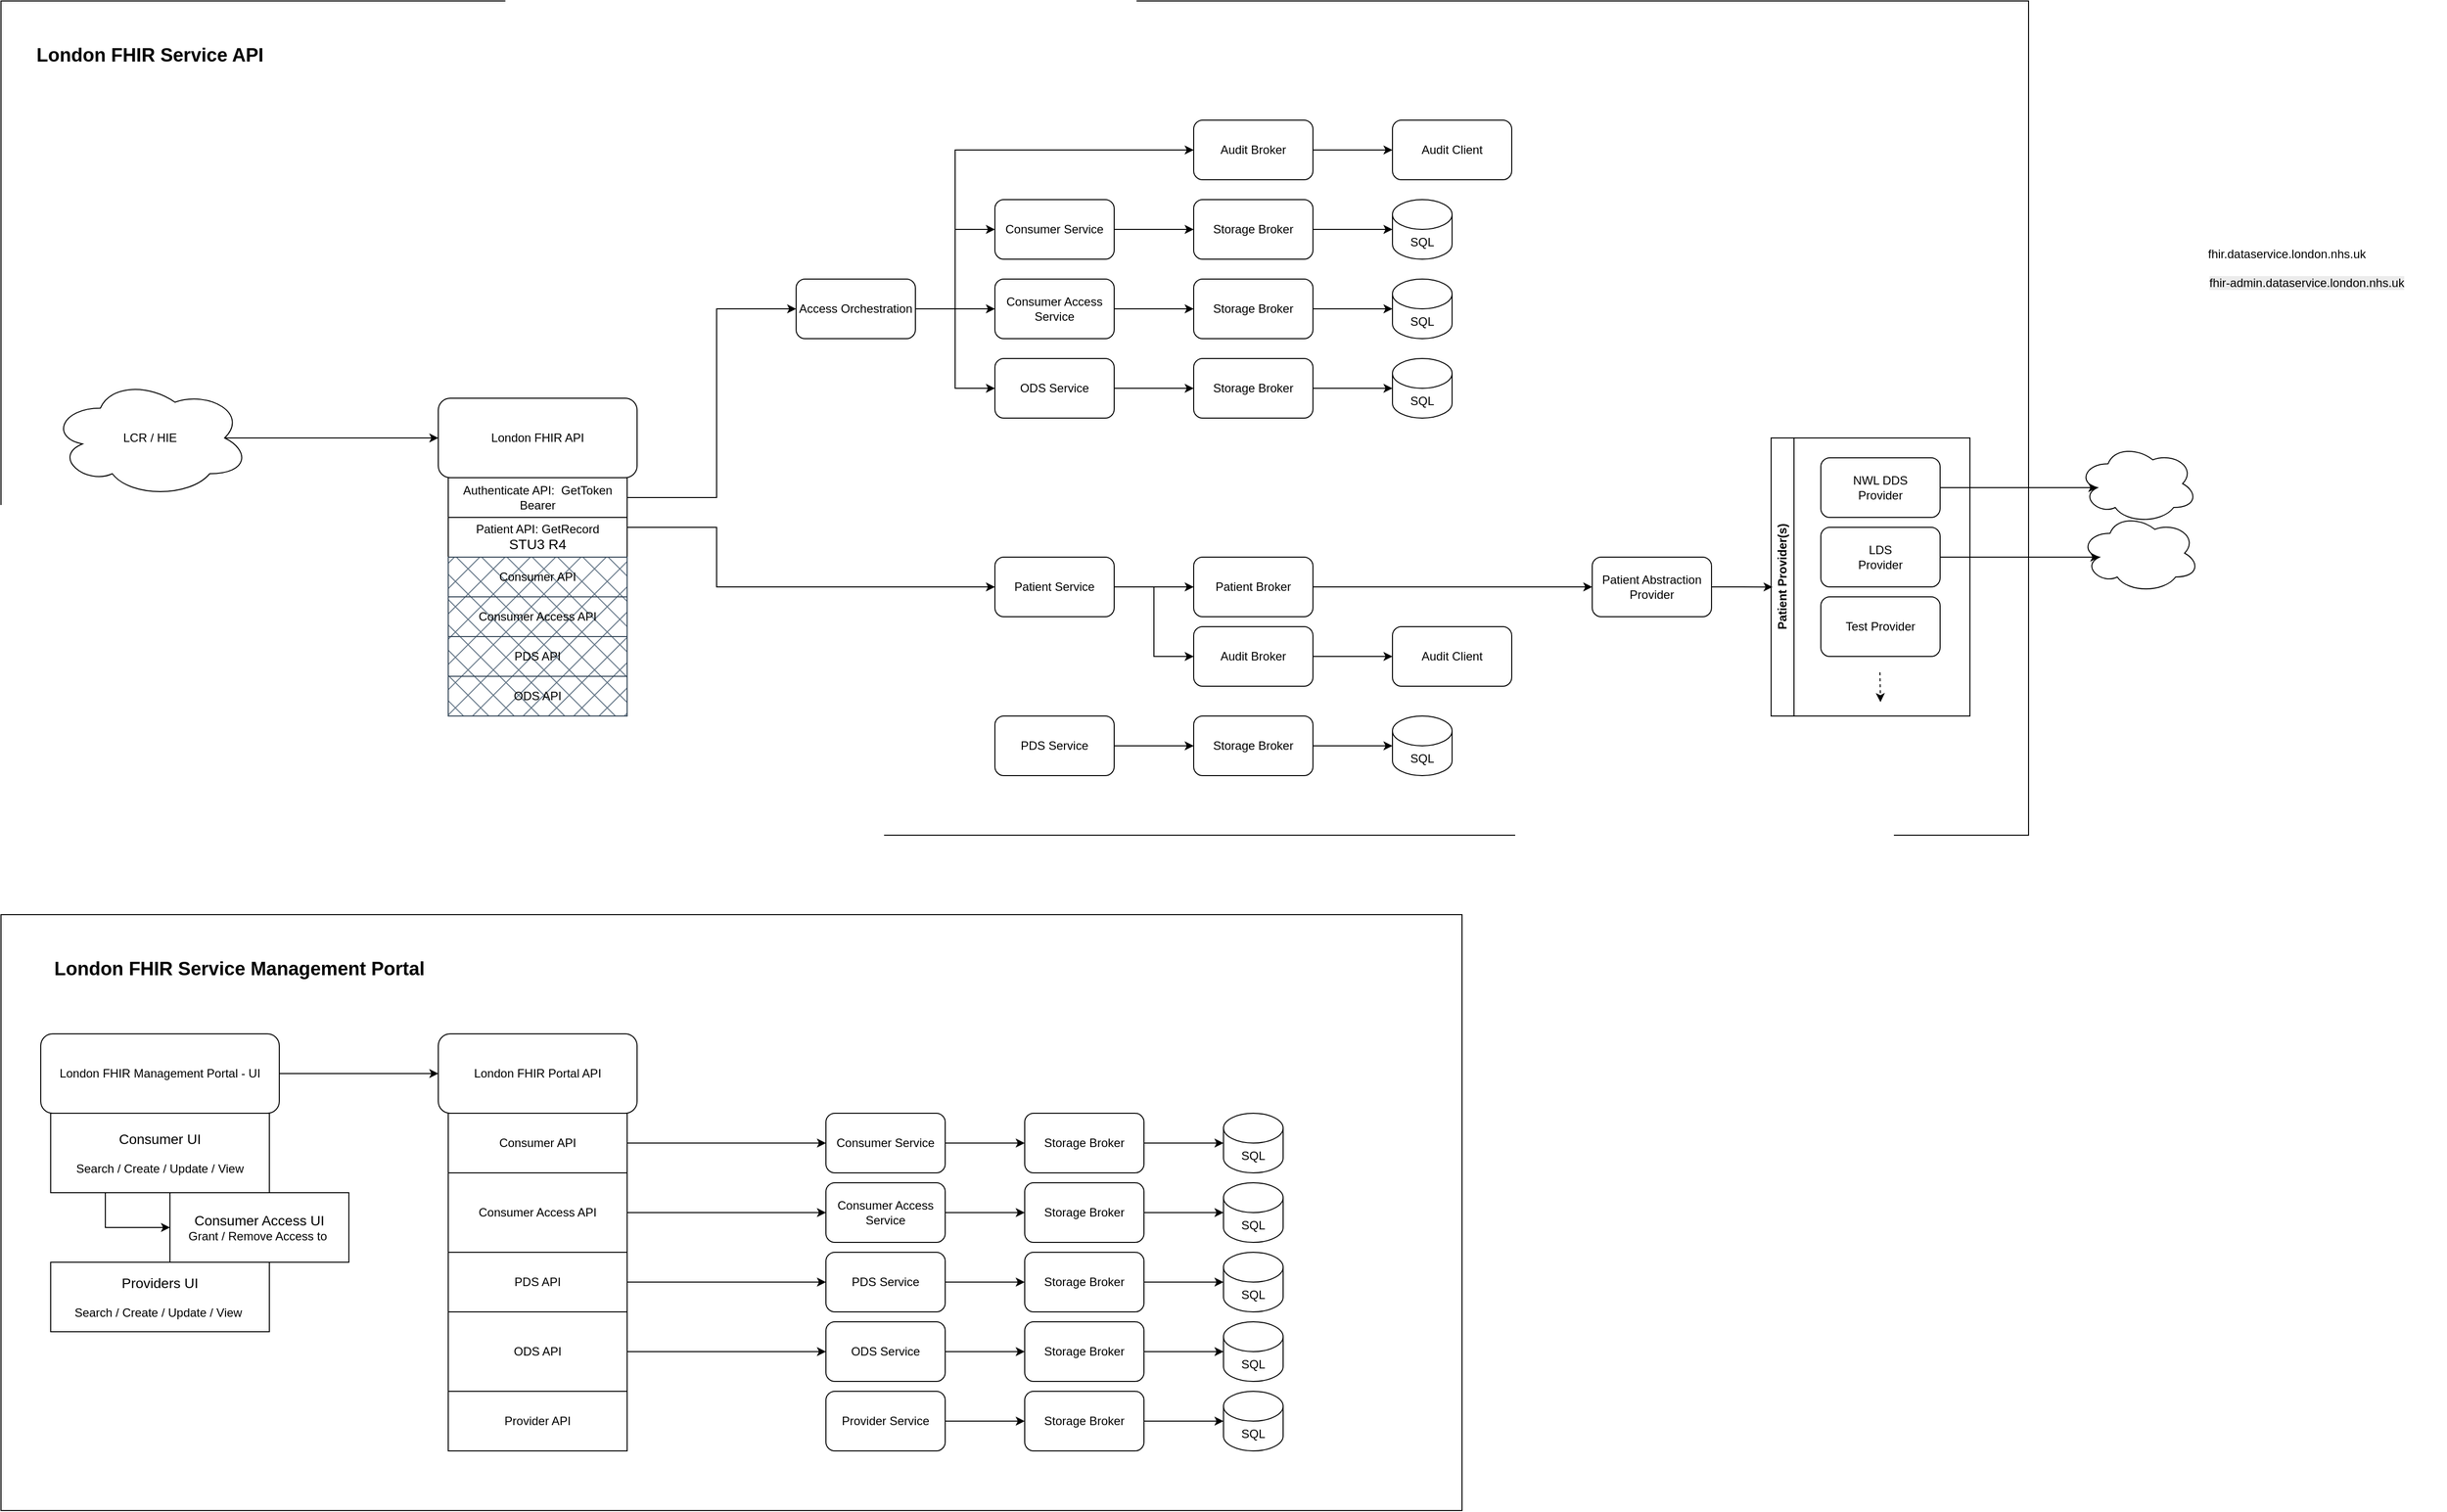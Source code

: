<mxfile version="28.1.2">
  <diagram name="Page-1" id="WCYQo4gT2lrLps27R9f-">
    <mxGraphModel dx="3434" dy="1477" grid="1" gridSize="10" guides="1" tooltips="1" connect="1" arrows="1" fold="1" page="0" pageScale="1" pageWidth="827" pageHeight="1169" math="0" shadow="0">
      <root>
        <mxCell id="0" />
        <mxCell id="1" parent="0" />
        <mxCell id="ykgUGJQhO0hQS91hMayB-154" value="" style="rounded=0;whiteSpace=wrap;html=1;" parent="1" vertex="1">
          <mxGeometry x="-600" y="720" width="1470" height="600" as="geometry" />
        </mxCell>
        <mxCell id="ykgUGJQhO0hQS91hMayB-73" value="" style="rounded=0;whiteSpace=wrap;html=1;" parent="1" vertex="1">
          <mxGeometry x="-600" y="-200" width="2040" height="840" as="geometry" />
        </mxCell>
        <mxCell id="ykgUGJQhO0hQS91hMayB-1" value="London FHIR API" style="rounded=1;whiteSpace=wrap;html=1;" parent="1" vertex="1">
          <mxGeometry x="-160" y="200" width="200" height="80" as="geometry" />
        </mxCell>
        <mxCell id="ykgUGJQhO0hQS91hMayB-39" style="edgeStyle=orthogonalEdgeStyle;rounded=0;orthogonalLoop=1;jettySize=auto;html=1;exitX=1;exitY=0.5;exitDx=0;exitDy=0;entryX=0;entryY=0.5;entryDx=0;entryDy=0;" parent="1" source="ykgUGJQhO0hQS91hMayB-2" target="ykgUGJQhO0hQS91hMayB-6" edge="1">
          <mxGeometry relative="1" as="geometry">
            <Array as="points">
              <mxPoint x="120" y="300" />
              <mxPoint x="120" y="110" />
            </Array>
          </mxGeometry>
        </mxCell>
        <mxCell id="ykgUGJQhO0hQS91hMayB-2" value="Authenticate API:&amp;nbsp; GetToken&lt;br&gt;Bearer" style="rounded=0;whiteSpace=wrap;html=1;" parent="1" vertex="1">
          <mxGeometry x="-150" y="280" width="180" height="40" as="geometry" />
        </mxCell>
        <mxCell id="ykgUGJQhO0hQS91hMayB-40" style="edgeStyle=orthogonalEdgeStyle;rounded=0;orthogonalLoop=1;jettySize=auto;html=1;exitX=1;exitY=0.5;exitDx=0;exitDy=0;entryX=0;entryY=0.5;entryDx=0;entryDy=0;" parent="1" source="ykgUGJQhO0hQS91hMayB-3" target="ykgUGJQhO0hQS91hMayB-38" edge="1">
          <mxGeometry relative="1" as="geometry">
            <Array as="points">
              <mxPoint x="120" y="330" />
              <mxPoint x="120" y="390" />
            </Array>
          </mxGeometry>
        </mxCell>
        <mxCell id="ykgUGJQhO0hQS91hMayB-3" value="Patient API: GetRecord&lt;br&gt;&lt;span style=&quot;text-wrap-mode: nowrap; background-color: rgb(255, 255, 255);&quot;&gt;&lt;font style=&quot;font-size: 14px;&quot;&gt;STU3 R4&lt;/font&gt;&lt;/span&gt;" style="rounded=0;whiteSpace=wrap;html=1;" parent="1" vertex="1">
          <mxGeometry x="-150" y="320" width="180" height="40" as="geometry" />
        </mxCell>
        <mxCell id="ykgUGJQhO0hQS91hMayB-11" style="edgeStyle=orthogonalEdgeStyle;rounded=0;orthogonalLoop=1;jettySize=auto;html=1;exitX=1;exitY=0.5;exitDx=0;exitDy=0;entryX=0;entryY=0.5;entryDx=0;entryDy=0;" parent="1" source="ykgUGJQhO0hQS91hMayB-4" target="ykgUGJQhO0hQS91hMayB-9" edge="1">
          <mxGeometry relative="1" as="geometry" />
        </mxCell>
        <mxCell id="ykgUGJQhO0hQS91hMayB-4" value="Consumer Service" style="rounded=1;whiteSpace=wrap;html=1;" parent="1" vertex="1">
          <mxGeometry x="400" width="120" height="60" as="geometry" />
        </mxCell>
        <mxCell id="ykgUGJQhO0hQS91hMayB-12" style="edgeStyle=orthogonalEdgeStyle;rounded=0;orthogonalLoop=1;jettySize=auto;html=1;exitX=1;exitY=0.5;exitDx=0;exitDy=0;entryX=0;entryY=0.5;entryDx=0;entryDy=0;" parent="1" source="ykgUGJQhO0hQS91hMayB-5" target="ykgUGJQhO0hQS91hMayB-10" edge="1">
          <mxGeometry relative="1" as="geometry" />
        </mxCell>
        <mxCell id="ykgUGJQhO0hQS91hMayB-5" value="Consumer Access Service" style="rounded=1;whiteSpace=wrap;html=1;" parent="1" vertex="1">
          <mxGeometry x="400" y="80" width="120" height="60" as="geometry" />
        </mxCell>
        <mxCell id="ykgUGJQhO0hQS91hMayB-7" style="edgeStyle=orthogonalEdgeStyle;rounded=0;orthogonalLoop=1;jettySize=auto;html=1;exitX=1;exitY=0.5;exitDx=0;exitDy=0;entryX=0;entryY=0.5;entryDx=0;entryDy=0;" parent="1" source="ykgUGJQhO0hQS91hMayB-6" target="ykgUGJQhO0hQS91hMayB-4" edge="1">
          <mxGeometry relative="1" as="geometry" />
        </mxCell>
        <mxCell id="ykgUGJQhO0hQS91hMayB-8" style="edgeStyle=orthogonalEdgeStyle;rounded=0;orthogonalLoop=1;jettySize=auto;html=1;exitX=1;exitY=0.5;exitDx=0;exitDy=0;entryX=0;entryY=0.5;entryDx=0;entryDy=0;" parent="1" source="ykgUGJQhO0hQS91hMayB-6" target="ykgUGJQhO0hQS91hMayB-5" edge="1">
          <mxGeometry relative="1" as="geometry" />
        </mxCell>
        <mxCell id="ykgUGJQhO0hQS91hMayB-37" style="edgeStyle=orthogonalEdgeStyle;rounded=0;orthogonalLoop=1;jettySize=auto;html=1;exitX=1;exitY=0.5;exitDx=0;exitDy=0;entryX=0;entryY=0.5;entryDx=0;entryDy=0;" parent="1" source="ykgUGJQhO0hQS91hMayB-6" target="ykgUGJQhO0hQS91hMayB-21" edge="1">
          <mxGeometry relative="1" as="geometry">
            <mxPoint x="400" y="190" as="targetPoint" />
          </mxGeometry>
        </mxCell>
        <mxCell id="ykgUGJQhO0hQS91hMayB-56" style="edgeStyle=orthogonalEdgeStyle;rounded=0;orthogonalLoop=1;jettySize=auto;html=1;exitX=1;exitY=0.5;exitDx=0;exitDy=0;entryX=0;entryY=0.5;entryDx=0;entryDy=0;" parent="1" source="ykgUGJQhO0hQS91hMayB-6" target="ykgUGJQhO0hQS91hMayB-53" edge="1">
          <mxGeometry relative="1" as="geometry">
            <Array as="points">
              <mxPoint x="360" y="110" />
              <mxPoint x="360" y="-50" />
            </Array>
          </mxGeometry>
        </mxCell>
        <mxCell id="ykgUGJQhO0hQS91hMayB-6" value="Access Orchestration" style="rounded=1;whiteSpace=wrap;html=1;" parent="1" vertex="1">
          <mxGeometry x="200" y="80" width="120" height="60" as="geometry" />
        </mxCell>
        <mxCell id="ykgUGJQhO0hQS91hMayB-9" value="Storage Broker" style="rounded=1;whiteSpace=wrap;html=1;" parent="1" vertex="1">
          <mxGeometry x="600" width="120" height="60" as="geometry" />
        </mxCell>
        <mxCell id="ykgUGJQhO0hQS91hMayB-10" value="Storage Broker" style="rounded=1;whiteSpace=wrap;html=1;" parent="1" vertex="1">
          <mxGeometry x="600" y="80" width="120" height="60" as="geometry" />
        </mxCell>
        <mxCell id="ykgUGJQhO0hQS91hMayB-13" value="SQL" style="shape=cylinder3;whiteSpace=wrap;html=1;boundedLbl=1;backgroundOutline=1;size=15;" parent="1" vertex="1">
          <mxGeometry x="800" width="60" height="60" as="geometry" />
        </mxCell>
        <mxCell id="ykgUGJQhO0hQS91hMayB-17" style="edgeStyle=orthogonalEdgeStyle;rounded=0;orthogonalLoop=1;jettySize=auto;html=1;exitX=1;exitY=0.5;exitDx=0;exitDy=0;entryX=0;entryY=0.5;entryDx=0;entryDy=0;entryPerimeter=0;" parent="1" source="ykgUGJQhO0hQS91hMayB-9" target="ykgUGJQhO0hQS91hMayB-13" edge="1">
          <mxGeometry relative="1" as="geometry" />
        </mxCell>
        <mxCell id="ykgUGJQhO0hQS91hMayB-18" value="SQL" style="shape=cylinder3;whiteSpace=wrap;html=1;boundedLbl=1;backgroundOutline=1;size=15;" parent="1" vertex="1">
          <mxGeometry x="800" y="80" width="60" height="60" as="geometry" />
        </mxCell>
        <mxCell id="ykgUGJQhO0hQS91hMayB-19" style="edgeStyle=orthogonalEdgeStyle;rounded=0;orthogonalLoop=1;jettySize=auto;html=1;exitX=1;exitY=0.5;exitDx=0;exitDy=0;entryX=0;entryY=0.5;entryDx=0;entryDy=0;entryPerimeter=0;" parent="1" source="ykgUGJQhO0hQS91hMayB-10" target="ykgUGJQhO0hQS91hMayB-18" edge="1">
          <mxGeometry relative="1" as="geometry" />
        </mxCell>
        <mxCell id="ykgUGJQhO0hQS91hMayB-35" style="edgeStyle=orthogonalEdgeStyle;rounded=0;orthogonalLoop=1;jettySize=auto;html=1;exitX=1;exitY=0.5;exitDx=0;exitDy=0;entryX=0;entryY=0.5;entryDx=0;entryDy=0;" parent="1" source="ykgUGJQhO0hQS91hMayB-20" target="ykgUGJQhO0hQS91hMayB-29" edge="1">
          <mxGeometry relative="1" as="geometry" />
        </mxCell>
        <mxCell id="ykgUGJQhO0hQS91hMayB-20" value="PDS Service" style="rounded=1;whiteSpace=wrap;html=1;" parent="1" vertex="1">
          <mxGeometry x="400" y="520" width="120" height="60" as="geometry" />
        </mxCell>
        <mxCell id="ykgUGJQhO0hQS91hMayB-36" style="edgeStyle=orthogonalEdgeStyle;rounded=0;orthogonalLoop=1;jettySize=auto;html=1;exitX=1;exitY=0.5;exitDx=0;exitDy=0;entryX=0;entryY=0.5;entryDx=0;entryDy=0;" parent="1" source="ykgUGJQhO0hQS91hMayB-21" target="ykgUGJQhO0hQS91hMayB-32" edge="1">
          <mxGeometry relative="1" as="geometry" />
        </mxCell>
        <mxCell id="ykgUGJQhO0hQS91hMayB-21" value="ODS Service" style="rounded=1;whiteSpace=wrap;html=1;" parent="1" vertex="1">
          <mxGeometry x="400" y="160" width="120" height="60" as="geometry" />
        </mxCell>
        <mxCell id="ykgUGJQhO0hQS91hMayB-29" value="Storage Broker" style="rounded=1;whiteSpace=wrap;html=1;" parent="1" vertex="1">
          <mxGeometry x="600" y="520" width="120" height="60" as="geometry" />
        </mxCell>
        <mxCell id="ykgUGJQhO0hQS91hMayB-30" value="SQL" style="shape=cylinder3;whiteSpace=wrap;html=1;boundedLbl=1;backgroundOutline=1;size=15;" parent="1" vertex="1">
          <mxGeometry x="800" y="520" width="60" height="60" as="geometry" />
        </mxCell>
        <mxCell id="ykgUGJQhO0hQS91hMayB-31" style="edgeStyle=orthogonalEdgeStyle;rounded=0;orthogonalLoop=1;jettySize=auto;html=1;exitX=1;exitY=0.5;exitDx=0;exitDy=0;entryX=0;entryY=0.5;entryDx=0;entryDy=0;entryPerimeter=0;" parent="1" source="ykgUGJQhO0hQS91hMayB-29" target="ykgUGJQhO0hQS91hMayB-30" edge="1">
          <mxGeometry relative="1" as="geometry" />
        </mxCell>
        <mxCell id="ykgUGJQhO0hQS91hMayB-32" value="Storage Broker" style="rounded=1;whiteSpace=wrap;html=1;" parent="1" vertex="1">
          <mxGeometry x="600" y="160" width="120" height="60" as="geometry" />
        </mxCell>
        <mxCell id="ykgUGJQhO0hQS91hMayB-33" value="SQL" style="shape=cylinder3;whiteSpace=wrap;html=1;boundedLbl=1;backgroundOutline=1;size=15;" parent="1" vertex="1">
          <mxGeometry x="800" y="160" width="60" height="60" as="geometry" />
        </mxCell>
        <mxCell id="ykgUGJQhO0hQS91hMayB-34" style="edgeStyle=orthogonalEdgeStyle;rounded=0;orthogonalLoop=1;jettySize=auto;html=1;exitX=1;exitY=0.5;exitDx=0;exitDy=0;entryX=0;entryY=0.5;entryDx=0;entryDy=0;entryPerimeter=0;" parent="1" source="ykgUGJQhO0hQS91hMayB-32" target="ykgUGJQhO0hQS91hMayB-33" edge="1">
          <mxGeometry relative="1" as="geometry" />
        </mxCell>
        <mxCell id="ykgUGJQhO0hQS91hMayB-42" style="edgeStyle=orthogonalEdgeStyle;rounded=0;orthogonalLoop=1;jettySize=auto;html=1;exitX=1;exitY=0.5;exitDx=0;exitDy=0;entryX=0;entryY=0.5;entryDx=0;entryDy=0;" parent="1" source="ykgUGJQhO0hQS91hMayB-38" target="ykgUGJQhO0hQS91hMayB-41" edge="1">
          <mxGeometry relative="1" as="geometry" />
        </mxCell>
        <mxCell id="ykgUGJQhO0hQS91hMayB-61" style="edgeStyle=orthogonalEdgeStyle;rounded=0;orthogonalLoop=1;jettySize=auto;html=1;exitX=1;exitY=0.5;exitDx=0;exitDy=0;entryX=0;entryY=0.5;entryDx=0;entryDy=0;" parent="1" source="ykgUGJQhO0hQS91hMayB-38" target="ykgUGJQhO0hQS91hMayB-59" edge="1">
          <mxGeometry relative="1" as="geometry" />
        </mxCell>
        <mxCell id="ykgUGJQhO0hQS91hMayB-38" value="Patient Service" style="rounded=1;whiteSpace=wrap;html=1;" parent="1" vertex="1">
          <mxGeometry x="400" y="360" width="120" height="60" as="geometry" />
        </mxCell>
        <mxCell id="ykgUGJQhO0hQS91hMayB-52" style="edgeStyle=orthogonalEdgeStyle;rounded=0;orthogonalLoop=1;jettySize=auto;html=1;exitX=1;exitY=0.5;exitDx=0;exitDy=0;entryX=0;entryY=0.5;entryDx=0;entryDy=0;" parent="1" source="ykgUGJQhO0hQS91hMayB-41" target="ykgUGJQhO0hQS91hMayB-43" edge="1">
          <mxGeometry relative="1" as="geometry" />
        </mxCell>
        <mxCell id="ykgUGJQhO0hQS91hMayB-41" value="Patient Broker" style="rounded=1;whiteSpace=wrap;html=1;" parent="1" vertex="1">
          <mxGeometry x="600" y="360" width="120" height="60" as="geometry" />
        </mxCell>
        <mxCell id="ykgUGJQhO0hQS91hMayB-43" value="Patient Abstraction Provider" style="rounded=1;whiteSpace=wrap;html=1;" parent="1" vertex="1">
          <mxGeometry x="1001" y="360" width="120" height="60" as="geometry" />
        </mxCell>
        <mxCell id="ykgUGJQhO0hQS91hMayB-44" value="Patient Provider(s)" style="swimlane;horizontal=0;whiteSpace=wrap;html=1;" parent="1" vertex="1">
          <mxGeometry x="1181" y="240" width="200" height="280" as="geometry" />
        </mxCell>
        <mxCell id="ykgUGJQhO0hQS91hMayB-45" value="NWL DDS&lt;br&gt;Provider" style="rounded=1;whiteSpace=wrap;html=1;" parent="ykgUGJQhO0hQS91hMayB-44" vertex="1">
          <mxGeometry x="50" y="20" width="120" height="60" as="geometry" />
        </mxCell>
        <mxCell id="ykgUGJQhO0hQS91hMayB-46" value="LDS&lt;br&gt;Provider" style="rounded=1;whiteSpace=wrap;html=1;" parent="ykgUGJQhO0hQS91hMayB-44" vertex="1">
          <mxGeometry x="50" y="90" width="120" height="60" as="geometry" />
        </mxCell>
        <mxCell id="ykgUGJQhO0hQS91hMayB-50" value="Test Provider" style="rounded=1;whiteSpace=wrap;html=1;" parent="ykgUGJQhO0hQS91hMayB-44" vertex="1">
          <mxGeometry x="50" y="160" width="120" height="60" as="geometry" />
        </mxCell>
        <mxCell id="ykgUGJQhO0hQS91hMayB-48" value="" style="endArrow=classic;html=1;rounded=0;dashed=1;" parent="ykgUGJQhO0hQS91hMayB-44" edge="1">
          <mxGeometry width="50" height="50" relative="1" as="geometry">
            <mxPoint x="109.5" y="236" as="sourcePoint" />
            <mxPoint x="110" y="266" as="targetPoint" />
            <Array as="points" />
          </mxGeometry>
        </mxCell>
        <mxCell id="ykgUGJQhO0hQS91hMayB-51" style="edgeStyle=orthogonalEdgeStyle;rounded=0;orthogonalLoop=1;jettySize=auto;html=1;exitX=1;exitY=0.5;exitDx=0;exitDy=0;entryX=0.007;entryY=0.536;entryDx=0;entryDy=0;entryPerimeter=0;" parent="1" source="ykgUGJQhO0hQS91hMayB-43" target="ykgUGJQhO0hQS91hMayB-44" edge="1">
          <mxGeometry relative="1" as="geometry" />
        </mxCell>
        <mxCell id="ykgUGJQhO0hQS91hMayB-55" style="edgeStyle=orthogonalEdgeStyle;rounded=0;orthogonalLoop=1;jettySize=auto;html=1;exitX=1;exitY=0.5;exitDx=0;exitDy=0;entryX=0;entryY=0.5;entryDx=0;entryDy=0;" parent="1" source="ykgUGJQhO0hQS91hMayB-53" target="ykgUGJQhO0hQS91hMayB-54" edge="1">
          <mxGeometry relative="1" as="geometry" />
        </mxCell>
        <mxCell id="ykgUGJQhO0hQS91hMayB-53" value="Audit Broker" style="rounded=1;whiteSpace=wrap;html=1;" parent="1" vertex="1">
          <mxGeometry x="600" y="-80" width="120" height="60" as="geometry" />
        </mxCell>
        <mxCell id="ykgUGJQhO0hQS91hMayB-54" value="Audit Client" style="rounded=1;whiteSpace=wrap;html=1;" parent="1" vertex="1">
          <mxGeometry x="800" y="-80" width="120" height="60" as="geometry" />
        </mxCell>
        <mxCell id="ykgUGJQhO0hQS91hMayB-58" style="edgeStyle=orthogonalEdgeStyle;rounded=0;orthogonalLoop=1;jettySize=auto;html=1;exitX=1;exitY=0.5;exitDx=0;exitDy=0;entryX=0;entryY=0.5;entryDx=0;entryDy=0;" parent="1" source="ykgUGJQhO0hQS91hMayB-59" target="ykgUGJQhO0hQS91hMayB-60" edge="1">
          <mxGeometry relative="1" as="geometry" />
        </mxCell>
        <mxCell id="ykgUGJQhO0hQS91hMayB-59" value="Audit Broker" style="rounded=1;whiteSpace=wrap;html=1;" parent="1" vertex="1">
          <mxGeometry x="600" y="430" width="120" height="60" as="geometry" />
        </mxCell>
        <mxCell id="ykgUGJQhO0hQS91hMayB-60" value="Audit Client" style="rounded=1;whiteSpace=wrap;html=1;" parent="1" vertex="1">
          <mxGeometry x="800" y="430" width="120" height="60" as="geometry" />
        </mxCell>
        <mxCell id="ykgUGJQhO0hQS91hMayB-62" value="Consumer API" style="rounded=0;whiteSpace=wrap;html=1;fillStyle=cross-hatch;fillColor=#647687;fontColor=#000000;strokeColor=#314354;" parent="1" vertex="1">
          <mxGeometry x="-150" y="360" width="180" height="40" as="geometry" />
        </mxCell>
        <mxCell id="ykgUGJQhO0hQS91hMayB-63" value="Consumer Access API" style="rounded=0;whiteSpace=wrap;html=1;fillStyle=cross-hatch;fillColor=#647687;fontColor=#000000;strokeColor=#314354;" parent="1" vertex="1">
          <mxGeometry x="-150" y="400" width="180" height="40" as="geometry" />
        </mxCell>
        <mxCell id="ykgUGJQhO0hQS91hMayB-64" value="PDS API" style="rounded=0;whiteSpace=wrap;html=1;fillStyle=cross-hatch;fillColor=#647687;fontColor=#000000;strokeColor=#314354;" parent="1" vertex="1">
          <mxGeometry x="-150" y="440" width="180" height="40" as="geometry" />
        </mxCell>
        <mxCell id="ykgUGJQhO0hQS91hMayB-65" value="ODS API" style="rounded=0;whiteSpace=wrap;html=1;fillStyle=cross-hatch;fillColor=#647687;fontColor=#000000;strokeColor=#314354;" parent="1" vertex="1">
          <mxGeometry x="-150" y="480" width="180" height="40" as="geometry" />
        </mxCell>
        <mxCell id="ykgUGJQhO0hQS91hMayB-71" style="edgeStyle=orthogonalEdgeStyle;rounded=0;orthogonalLoop=1;jettySize=auto;html=1;exitX=0.875;exitY=0.5;exitDx=0;exitDy=0;exitPerimeter=0;entryX=0;entryY=0.5;entryDx=0;entryDy=0;" parent="1" source="ykgUGJQhO0hQS91hMayB-70" target="ykgUGJQhO0hQS91hMayB-1" edge="1">
          <mxGeometry relative="1" as="geometry" />
        </mxCell>
        <mxCell id="ykgUGJQhO0hQS91hMayB-70" value="LCR / HIE" style="ellipse;shape=cloud;whiteSpace=wrap;html=1;" parent="1" vertex="1">
          <mxGeometry x="-550" y="180" width="200" height="120" as="geometry" />
        </mxCell>
        <mxCell id="ykgUGJQhO0hQS91hMayB-74" value="London FHIR Service API" style="text;html=1;align=center;verticalAlign=middle;whiteSpace=wrap;rounded=0;fontStyle=1;fontSize=19;" parent="1" vertex="1">
          <mxGeometry x="-570" y="-160" width="240" height="30" as="geometry" />
        </mxCell>
        <mxCell id="ykgUGJQhO0hQS91hMayB-76" value="London FHIR Portal API" style="rounded=1;whiteSpace=wrap;html=1;" parent="1" vertex="1">
          <mxGeometry x="-160" y="840" width="200" height="80" as="geometry" />
        </mxCell>
        <mxCell id="ykgUGJQhO0hQS91hMayB-81" style="edgeStyle=orthogonalEdgeStyle;rounded=0;orthogonalLoop=1;jettySize=auto;html=1;exitX=1;exitY=0.5;exitDx=0;exitDy=0;entryX=0;entryY=0.5;entryDx=0;entryDy=0;" parent="1" source="ykgUGJQhO0hQS91hMayB-82" target="ykgUGJQhO0hQS91hMayB-90" edge="1">
          <mxGeometry relative="1" as="geometry" />
        </mxCell>
        <mxCell id="ykgUGJQhO0hQS91hMayB-82" value="Consumer Service" style="rounded=1;whiteSpace=wrap;html=1;" parent="1" vertex="1">
          <mxGeometry x="230" y="920" width="120" height="60" as="geometry" />
        </mxCell>
        <mxCell id="ykgUGJQhO0hQS91hMayB-83" style="edgeStyle=orthogonalEdgeStyle;rounded=0;orthogonalLoop=1;jettySize=auto;html=1;exitX=1;exitY=0.5;exitDx=0;exitDy=0;entryX=0;entryY=0.5;entryDx=0;entryDy=0;" parent="1" source="ykgUGJQhO0hQS91hMayB-84" target="ykgUGJQhO0hQS91hMayB-91" edge="1">
          <mxGeometry relative="1" as="geometry" />
        </mxCell>
        <mxCell id="ykgUGJQhO0hQS91hMayB-84" value="Consumer Access Service" style="rounded=1;whiteSpace=wrap;html=1;" parent="1" vertex="1">
          <mxGeometry x="230" y="990" width="120" height="60" as="geometry" />
        </mxCell>
        <mxCell id="ykgUGJQhO0hQS91hMayB-90" value="Storage Broker" style="rounded=1;whiteSpace=wrap;html=1;" parent="1" vertex="1">
          <mxGeometry x="430" y="920" width="120" height="60" as="geometry" />
        </mxCell>
        <mxCell id="ykgUGJQhO0hQS91hMayB-91" value="Storage Broker" style="rounded=1;whiteSpace=wrap;html=1;" parent="1" vertex="1">
          <mxGeometry x="430" y="990" width="120" height="60" as="geometry" />
        </mxCell>
        <mxCell id="ykgUGJQhO0hQS91hMayB-92" value="SQL" style="shape=cylinder3;whiteSpace=wrap;html=1;boundedLbl=1;backgroundOutline=1;size=15;" parent="1" vertex="1">
          <mxGeometry x="630" y="920" width="60" height="60" as="geometry" />
        </mxCell>
        <mxCell id="ykgUGJQhO0hQS91hMayB-93" style="edgeStyle=orthogonalEdgeStyle;rounded=0;orthogonalLoop=1;jettySize=auto;html=1;exitX=1;exitY=0.5;exitDx=0;exitDy=0;entryX=0;entryY=0.5;entryDx=0;entryDy=0;entryPerimeter=0;" parent="1" source="ykgUGJQhO0hQS91hMayB-90" target="ykgUGJQhO0hQS91hMayB-92" edge="1">
          <mxGeometry relative="1" as="geometry" />
        </mxCell>
        <mxCell id="ykgUGJQhO0hQS91hMayB-94" value="SQL" style="shape=cylinder3;whiteSpace=wrap;html=1;boundedLbl=1;backgroundOutline=1;size=15;" parent="1" vertex="1">
          <mxGeometry x="630" y="990" width="60" height="60" as="geometry" />
        </mxCell>
        <mxCell id="ykgUGJQhO0hQS91hMayB-95" style="edgeStyle=orthogonalEdgeStyle;rounded=0;orthogonalLoop=1;jettySize=auto;html=1;exitX=1;exitY=0.5;exitDx=0;exitDy=0;entryX=0;entryY=0.5;entryDx=0;entryDy=0;entryPerimeter=0;" parent="1" source="ykgUGJQhO0hQS91hMayB-91" target="ykgUGJQhO0hQS91hMayB-94" edge="1">
          <mxGeometry relative="1" as="geometry" />
        </mxCell>
        <mxCell id="ykgUGJQhO0hQS91hMayB-96" style="edgeStyle=orthogonalEdgeStyle;rounded=0;orthogonalLoop=1;jettySize=auto;html=1;exitX=1;exitY=0.5;exitDx=0;exitDy=0;entryX=0;entryY=0.5;entryDx=0;entryDy=0;" parent="1" source="ykgUGJQhO0hQS91hMayB-97" target="ykgUGJQhO0hQS91hMayB-100" edge="1">
          <mxGeometry relative="1" as="geometry" />
        </mxCell>
        <mxCell id="ykgUGJQhO0hQS91hMayB-97" value="ODS Service" style="rounded=1;whiteSpace=wrap;html=1;" parent="1" vertex="1">
          <mxGeometry x="230" y="1130" width="120" height="60" as="geometry" />
        </mxCell>
        <mxCell id="ykgUGJQhO0hQS91hMayB-98" style="edgeStyle=orthogonalEdgeStyle;rounded=0;orthogonalLoop=1;jettySize=auto;html=1;exitX=1;exitY=0.5;exitDx=0;exitDy=0;entryX=0;entryY=0.5;entryDx=0;entryDy=0;" parent="1" source="ykgUGJQhO0hQS91hMayB-99" target="ykgUGJQhO0hQS91hMayB-103" edge="1">
          <mxGeometry relative="1" as="geometry" />
        </mxCell>
        <mxCell id="ykgUGJQhO0hQS91hMayB-99" value="PDS Service" style="rounded=1;whiteSpace=wrap;html=1;" parent="1" vertex="1">
          <mxGeometry x="230" y="1060" width="120" height="60" as="geometry" />
        </mxCell>
        <mxCell id="ykgUGJQhO0hQS91hMayB-100" value="Storage Broker" style="rounded=1;whiteSpace=wrap;html=1;" parent="1" vertex="1">
          <mxGeometry x="430" y="1130" width="120" height="60" as="geometry" />
        </mxCell>
        <mxCell id="ykgUGJQhO0hQS91hMayB-101" value="SQL" style="shape=cylinder3;whiteSpace=wrap;html=1;boundedLbl=1;backgroundOutline=1;size=15;" parent="1" vertex="1">
          <mxGeometry x="630" y="1130" width="60" height="60" as="geometry" />
        </mxCell>
        <mxCell id="ykgUGJQhO0hQS91hMayB-102" style="edgeStyle=orthogonalEdgeStyle;rounded=0;orthogonalLoop=1;jettySize=auto;html=1;exitX=1;exitY=0.5;exitDx=0;exitDy=0;entryX=0;entryY=0.5;entryDx=0;entryDy=0;entryPerimeter=0;" parent="1" source="ykgUGJQhO0hQS91hMayB-100" target="ykgUGJQhO0hQS91hMayB-101" edge="1">
          <mxGeometry relative="1" as="geometry" />
        </mxCell>
        <mxCell id="ykgUGJQhO0hQS91hMayB-103" value="Storage Broker" style="rounded=1;whiteSpace=wrap;html=1;" parent="1" vertex="1">
          <mxGeometry x="430" y="1060" width="120" height="60" as="geometry" />
        </mxCell>
        <mxCell id="ykgUGJQhO0hQS91hMayB-104" value="SQL" style="shape=cylinder3;whiteSpace=wrap;html=1;boundedLbl=1;backgroundOutline=1;size=15;" parent="1" vertex="1">
          <mxGeometry x="630" y="1060" width="60" height="60" as="geometry" />
        </mxCell>
        <mxCell id="ykgUGJQhO0hQS91hMayB-105" style="edgeStyle=orthogonalEdgeStyle;rounded=0;orthogonalLoop=1;jettySize=auto;html=1;exitX=1;exitY=0.5;exitDx=0;exitDy=0;entryX=0;entryY=0.5;entryDx=0;entryDy=0;entryPerimeter=0;" parent="1" source="ykgUGJQhO0hQS91hMayB-103" target="ykgUGJQhO0hQS91hMayB-104" edge="1">
          <mxGeometry relative="1" as="geometry" />
        </mxCell>
        <mxCell id="ykgUGJQhO0hQS91hMayB-142" style="edgeStyle=orthogonalEdgeStyle;rounded=0;orthogonalLoop=1;jettySize=auto;html=1;exitX=1;exitY=0.5;exitDx=0;exitDy=0;entryX=0;entryY=0.5;entryDx=0;entryDy=0;" parent="1" source="ykgUGJQhO0hQS91hMayB-125" target="ykgUGJQhO0hQS91hMayB-82" edge="1">
          <mxGeometry relative="1" as="geometry" />
        </mxCell>
        <mxCell id="ykgUGJQhO0hQS91hMayB-125" value="Consumer API" style="rounded=0;whiteSpace=wrap;html=1;fillStyle=auto;" parent="1" vertex="1">
          <mxGeometry x="-150" y="920" width="180" height="60" as="geometry" />
        </mxCell>
        <mxCell id="ykgUGJQhO0hQS91hMayB-143" style="edgeStyle=orthogonalEdgeStyle;rounded=0;orthogonalLoop=1;jettySize=auto;html=1;exitX=1;exitY=0.5;exitDx=0;exitDy=0;entryX=0;entryY=0.5;entryDx=0;entryDy=0;" parent="1" source="ykgUGJQhO0hQS91hMayB-127" target="ykgUGJQhO0hQS91hMayB-84" edge="1">
          <mxGeometry relative="1" as="geometry" />
        </mxCell>
        <mxCell id="ykgUGJQhO0hQS91hMayB-127" value="Consumer Access API" style="rounded=0;whiteSpace=wrap;html=1;fillStyle=auto;" parent="1" vertex="1">
          <mxGeometry x="-150" y="980" width="180" height="80" as="geometry" />
        </mxCell>
        <mxCell id="ykgUGJQhO0hQS91hMayB-144" style="edgeStyle=orthogonalEdgeStyle;rounded=0;orthogonalLoop=1;jettySize=auto;html=1;exitX=1;exitY=0.5;exitDx=0;exitDy=0;entryX=0;entryY=0.5;entryDx=0;entryDy=0;" parent="1" source="ykgUGJQhO0hQS91hMayB-129" target="ykgUGJQhO0hQS91hMayB-99" edge="1">
          <mxGeometry relative="1" as="geometry" />
        </mxCell>
        <mxCell id="ykgUGJQhO0hQS91hMayB-129" value="PDS API" style="rounded=0;whiteSpace=wrap;html=1;fillStyle=auto;" parent="1" vertex="1">
          <mxGeometry x="-150" y="1060" width="180" height="60" as="geometry" />
        </mxCell>
        <mxCell id="ykgUGJQhO0hQS91hMayB-145" style="edgeStyle=orthogonalEdgeStyle;rounded=0;orthogonalLoop=1;jettySize=auto;html=1;exitX=1;exitY=0.5;exitDx=0;exitDy=0;entryX=0;entryY=0.5;entryDx=0;entryDy=0;" parent="1" source="ykgUGJQhO0hQS91hMayB-131" target="ykgUGJQhO0hQS91hMayB-97" edge="1">
          <mxGeometry relative="1" as="geometry" />
        </mxCell>
        <mxCell id="ykgUGJQhO0hQS91hMayB-131" value="ODS API" style="rounded=0;whiteSpace=wrap;html=1;fillStyle=auto;" parent="1" vertex="1">
          <mxGeometry x="-150" y="1120" width="180" height="80" as="geometry" />
        </mxCell>
        <mxCell id="ykgUGJQhO0hQS91hMayB-132" style="edgeStyle=orthogonalEdgeStyle;rounded=0;orthogonalLoop=1;jettySize=auto;html=1;exitX=1;exitY=0.5;exitDx=0;exitDy=0;entryX=0;entryY=0.5;entryDx=0;entryDy=0;" parent="1" source="ykgUGJQhO0hQS91hMayB-135" target="ykgUGJQhO0hQS91hMayB-76" edge="1">
          <mxGeometry relative="1" as="geometry">
            <mxPoint x="-295" y="880" as="sourcePoint" />
          </mxGeometry>
        </mxCell>
        <mxCell id="ykgUGJQhO0hQS91hMayB-134" value="London FHIR Service Management Portal" style="text;html=1;align=center;verticalAlign=middle;whiteSpace=wrap;rounded=0;fontStyle=1;fontSize=19;" parent="1" vertex="1">
          <mxGeometry x="-570" y="760" width="420" height="30" as="geometry" />
        </mxCell>
        <mxCell id="ykgUGJQhO0hQS91hMayB-135" value="London FHIR Management Portal - UI" style="rounded=1;whiteSpace=wrap;html=1;" parent="1" vertex="1">
          <mxGeometry x="-560" y="840" width="240" height="80" as="geometry" />
        </mxCell>
        <mxCell id="ykgUGJQhO0hQS91hMayB-153" style="edgeStyle=orthogonalEdgeStyle;rounded=0;orthogonalLoop=1;jettySize=auto;html=1;exitX=0.25;exitY=1;exitDx=0;exitDy=0;entryX=0;entryY=0.5;entryDx=0;entryDy=0;" parent="1" source="ykgUGJQhO0hQS91hMayB-136" target="ykgUGJQhO0hQS91hMayB-137" edge="1">
          <mxGeometry relative="1" as="geometry" />
        </mxCell>
        <mxCell id="ykgUGJQhO0hQS91hMayB-136" value="&lt;font style=&quot;font-size: 14px;&quot;&gt;Consumer UI&lt;/font&gt;&lt;br&gt;&lt;br&gt;Search / Create / Update / View" style="rounded=0;whiteSpace=wrap;html=1;" parent="1" vertex="1">
          <mxGeometry x="-550" y="920" width="220" height="80" as="geometry" />
        </mxCell>
        <mxCell id="ykgUGJQhO0hQS91hMayB-137" value="&lt;font style=&quot;font-size: 14px;&quot;&gt;Consumer Access UI&lt;/font&gt;&lt;br&gt;Grant / Remove Access to&amp;nbsp;" style="rounded=0;whiteSpace=wrap;html=1;" parent="1" vertex="1">
          <mxGeometry x="-430" y="1000" width="180" height="70" as="geometry" />
        </mxCell>
        <mxCell id="ykgUGJQhO0hQS91hMayB-150" style="edgeStyle=orthogonalEdgeStyle;rounded=0;orthogonalLoop=1;jettySize=auto;html=1;exitX=1;exitY=0.5;exitDx=0;exitDy=0;entryX=0;entryY=0.5;entryDx=0;entryDy=0;" parent="1" source="ykgUGJQhO0hQS91hMayB-146" target="ykgUGJQhO0hQS91hMayB-147" edge="1">
          <mxGeometry relative="1" as="geometry" />
        </mxCell>
        <mxCell id="ykgUGJQhO0hQS91hMayB-146" value="Provider Service" style="rounded=1;whiteSpace=wrap;html=1;" parent="1" vertex="1">
          <mxGeometry x="230" y="1200" width="120" height="60" as="geometry" />
        </mxCell>
        <mxCell id="ykgUGJQhO0hQS91hMayB-147" value="Storage Broker" style="rounded=1;whiteSpace=wrap;html=1;" parent="1" vertex="1">
          <mxGeometry x="430" y="1200" width="120" height="60" as="geometry" />
        </mxCell>
        <mxCell id="ykgUGJQhO0hQS91hMayB-148" value="SQL" style="shape=cylinder3;whiteSpace=wrap;html=1;boundedLbl=1;backgroundOutline=1;size=15;" parent="1" vertex="1">
          <mxGeometry x="630" y="1200" width="60" height="60" as="geometry" />
        </mxCell>
        <mxCell id="ykgUGJQhO0hQS91hMayB-149" style="edgeStyle=orthogonalEdgeStyle;rounded=0;orthogonalLoop=1;jettySize=auto;html=1;exitX=1;exitY=0.5;exitDx=0;exitDy=0;entryX=0;entryY=0.5;entryDx=0;entryDy=0;entryPerimeter=0;" parent="1" source="ykgUGJQhO0hQS91hMayB-147" target="ykgUGJQhO0hQS91hMayB-148" edge="1">
          <mxGeometry relative="1" as="geometry" />
        </mxCell>
        <mxCell id="ykgUGJQhO0hQS91hMayB-151" value="Provider API" style="rounded=0;whiteSpace=wrap;html=1;fillStyle=auto;" parent="1" vertex="1">
          <mxGeometry x="-150" y="1200" width="180" height="60" as="geometry" />
        </mxCell>
        <mxCell id="ykgUGJQhO0hQS91hMayB-152" value="&lt;font style=&quot;font-size: 14px;&quot;&gt;Providers UI&lt;/font&gt;&lt;br&gt;&lt;br&gt;Search / Create / Update / View&amp;nbsp;" style="rounded=0;whiteSpace=wrap;html=1;" parent="1" vertex="1">
          <mxGeometry x="-550" y="1070" width="220" height="70" as="geometry" />
        </mxCell>
        <mxCell id="1gB4xAMYHLhnfdmMWIDO-3" value="fhir.dataservice.london.nhs.uk" style="text;html=1;align=center;verticalAlign=middle;whiteSpace=wrap;rounded=0;" vertex="1" parent="1">
          <mxGeometry x="1670" y="40" width="60" height="30" as="geometry" />
        </mxCell>
        <UserObject label="&lt;span style=&quot;color: rgb(0, 0, 0); font-family: Helvetica; font-size: 12px; font-style: normal; font-variant-ligatures: normal; font-variant-caps: normal; font-weight: 400; letter-spacing: normal; orphans: 2; text-align: center; text-indent: 0px; text-transform: none; widows: 2; word-spacing: 0px; -webkit-text-stroke-width: 0px; white-space: normal; background-color: rgb(236, 236, 236); text-decoration-thickness: initial; text-decoration-style: initial; text-decoration-color: initial; display: inline !important; float: none;&quot;&gt;fhir-admin.dataservice.london.nhs.uk&lt;/span&gt;" link="&lt;span style=&quot;color: rgb(0, 0, 0); font-family: Helvetica; font-size: 12px; font-style: normal; font-variant-ligatures: normal; font-variant-caps: normal; font-weight: 400; letter-spacing: normal; orphans: 2; text-align: center; text-indent: 0px; text-transform: none; widows: 2; word-spacing: 0px; -webkit-text-stroke-width: 0px; white-space: normal; background-color: rgb(236, 236, 236); text-decoration-thickness: initial; text-decoration-style: initial; text-decoration-color: initial; display: inline !important; float: none;&quot;&gt;fhir.dataservice.london.nhs.uk&lt;/span&gt;" id="1gB4xAMYHLhnfdmMWIDO-5">
          <mxCell style="text;whiteSpace=wrap;html=1;" vertex="1" parent="1">
            <mxGeometry x="1620" y="70" width="240" height="40" as="geometry" />
          </mxCell>
        </UserObject>
        <mxCell id="1gB4xAMYHLhnfdmMWIDO-6" value="" style="ellipse;shape=cloud;whiteSpace=wrap;html=1;" vertex="1" parent="1">
          <mxGeometry x="1490" y="246" width="120" height="80" as="geometry" />
        </mxCell>
        <mxCell id="1gB4xAMYHLhnfdmMWIDO-7" style="edgeStyle=orthogonalEdgeStyle;rounded=0;orthogonalLoop=1;jettySize=auto;html=1;exitX=1;exitY=0.5;exitDx=0;exitDy=0;entryX=0.16;entryY=0.55;entryDx=0;entryDy=0;entryPerimeter=0;" edge="1" parent="1" source="ykgUGJQhO0hQS91hMayB-45" target="1gB4xAMYHLhnfdmMWIDO-6">
          <mxGeometry relative="1" as="geometry" />
        </mxCell>
        <mxCell id="1gB4xAMYHLhnfdmMWIDO-8" value="" style="ellipse;shape=cloud;whiteSpace=wrap;html=1;" vertex="1" parent="1">
          <mxGeometry x="1492" y="316" width="120" height="80" as="geometry" />
        </mxCell>
        <mxCell id="1gB4xAMYHLhnfdmMWIDO-9" style="edgeStyle=orthogonalEdgeStyle;rounded=0;orthogonalLoop=1;jettySize=auto;html=1;exitX=1;exitY=0.5;exitDx=0;exitDy=0;entryX=0.16;entryY=0.55;entryDx=0;entryDy=0;entryPerimeter=0;" edge="1" parent="1" source="ykgUGJQhO0hQS91hMayB-46" target="1gB4xAMYHLhnfdmMWIDO-8">
          <mxGeometry relative="1" as="geometry" />
        </mxCell>
      </root>
    </mxGraphModel>
  </diagram>
</mxfile>
